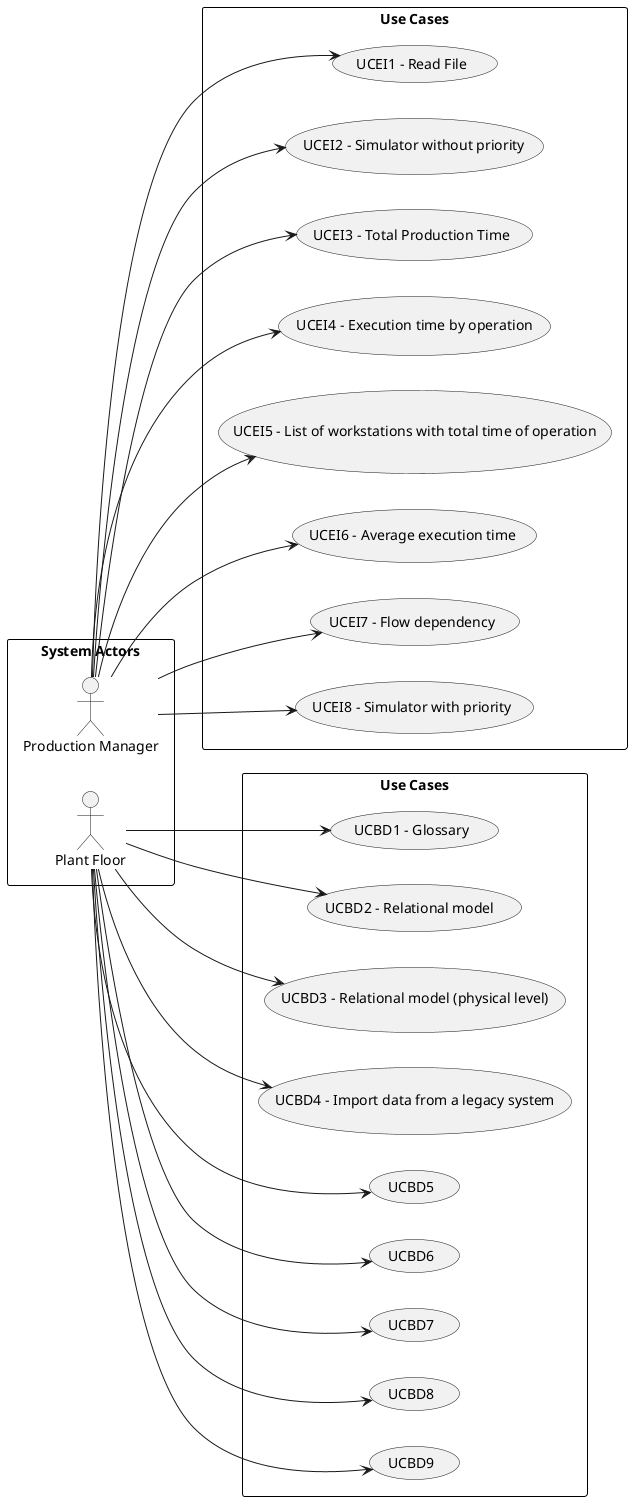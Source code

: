 @startuml
'skinparam monochrome true
skinparam packageStyle rectangle
'skinparam shadowing false

skinparam rectangle{
    BorderColor black
}

'title Use Case Diagram Example

left to right direction

rectangle "System Actors" as actors {
    actor "Production Manager" as PM
    actor "Plant Floor" as PF
}






rectangle "Use Cases" as usecases{
    usecase "UCEI1 - Read File" as UCEI1
    usecase "UCEI2 - Simulator without priority" as UCEI2
    usecase "UCEI3 - Total Production Time" as UCEI3
    usecase "UCEI4 - Execution time by operation" as UCEI4
    usecase "UCEI5 - List of workstations with total time of operation" as UCEI5
    usecase "UCEI6 - Average execution time" as UCEI6
    usecase "UCEI7 - Flow dependency" as UCEI7
    usecase "UCEI8 - Simulator with priority" as UCEI8
    PM --> UCEI1
    PM --> UCEI2
    PM --> UCEI3
    PM --> UCEI4
    PM --> UCEI5
    PM --> UCEI6
    PM --> UCEI7
    PM --> UCEI8
}

rectangle "Use Cases" as usecases2{
    usecase "UCBD1 - Glossary" as UCBD1
    usecase "UCBD2 - Relational model " as UCBD2
    usecase "UCBD3 - Relational model (physical level)" as UCBD3
    usecase "UCBD4 - Import data from a legacy system" as UCBD4
    usecase "UCBD5" as UCBD5
    usecase "UCBD6" as UCBD6
    usecase "UCBD7" as UCBD7
    usecase "UCBD8" as UCBD8
    usecase "UCBD9" as UCBD9
    PF --> UCBD1
    PF --> UCBD2
    PF --> UCBD3
    PF --> UCBD4
    PF --> UCBD5
    PF --> UCBD6
    PF --> UCBD7
    PF --> UCBD8
    PF --> UCBD9
}



@enduml